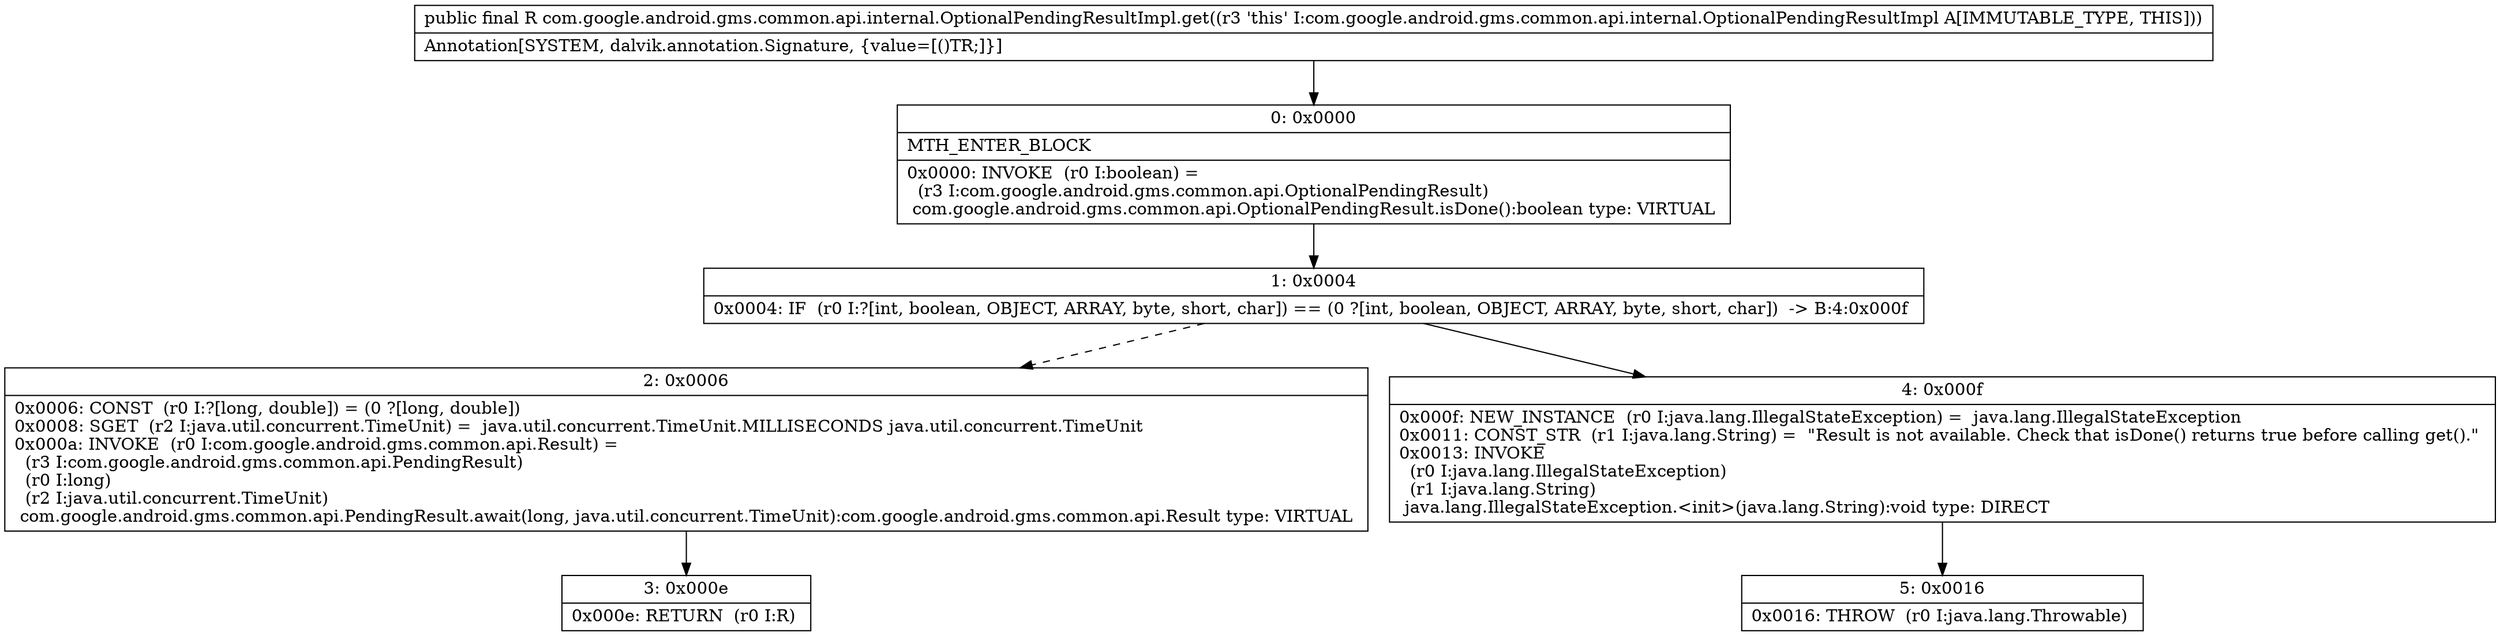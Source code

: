 digraph "CFG forcom.google.android.gms.common.api.internal.OptionalPendingResultImpl.get()Lcom\/google\/android\/gms\/common\/api\/Result;" {
Node_0 [shape=record,label="{0\:\ 0x0000|MTH_ENTER_BLOCK\l|0x0000: INVOKE  (r0 I:boolean) = \l  (r3 I:com.google.android.gms.common.api.OptionalPendingResult)\l com.google.android.gms.common.api.OptionalPendingResult.isDone():boolean type: VIRTUAL \l}"];
Node_1 [shape=record,label="{1\:\ 0x0004|0x0004: IF  (r0 I:?[int, boolean, OBJECT, ARRAY, byte, short, char]) == (0 ?[int, boolean, OBJECT, ARRAY, byte, short, char])  \-\> B:4:0x000f \l}"];
Node_2 [shape=record,label="{2\:\ 0x0006|0x0006: CONST  (r0 I:?[long, double]) = (0 ?[long, double]) \l0x0008: SGET  (r2 I:java.util.concurrent.TimeUnit) =  java.util.concurrent.TimeUnit.MILLISECONDS java.util.concurrent.TimeUnit \l0x000a: INVOKE  (r0 I:com.google.android.gms.common.api.Result) = \l  (r3 I:com.google.android.gms.common.api.PendingResult)\l  (r0 I:long)\l  (r2 I:java.util.concurrent.TimeUnit)\l com.google.android.gms.common.api.PendingResult.await(long, java.util.concurrent.TimeUnit):com.google.android.gms.common.api.Result type: VIRTUAL \l}"];
Node_3 [shape=record,label="{3\:\ 0x000e|0x000e: RETURN  (r0 I:R) \l}"];
Node_4 [shape=record,label="{4\:\ 0x000f|0x000f: NEW_INSTANCE  (r0 I:java.lang.IllegalStateException) =  java.lang.IllegalStateException \l0x0011: CONST_STR  (r1 I:java.lang.String) =  \"Result is not available. Check that isDone() returns true before calling get().\" \l0x0013: INVOKE  \l  (r0 I:java.lang.IllegalStateException)\l  (r1 I:java.lang.String)\l java.lang.IllegalStateException.\<init\>(java.lang.String):void type: DIRECT \l}"];
Node_5 [shape=record,label="{5\:\ 0x0016|0x0016: THROW  (r0 I:java.lang.Throwable) \l}"];
MethodNode[shape=record,label="{public final R com.google.android.gms.common.api.internal.OptionalPendingResultImpl.get((r3 'this' I:com.google.android.gms.common.api.internal.OptionalPendingResultImpl A[IMMUTABLE_TYPE, THIS]))  | Annotation[SYSTEM, dalvik.annotation.Signature, \{value=[()TR;]\}]\l}"];
MethodNode -> Node_0;
Node_0 -> Node_1;
Node_1 -> Node_2[style=dashed];
Node_1 -> Node_4;
Node_2 -> Node_3;
Node_4 -> Node_5;
}

